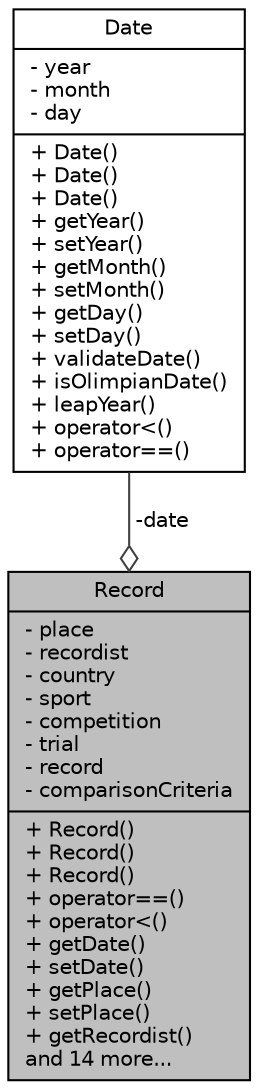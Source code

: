 digraph "Record"
{
 // LATEX_PDF_SIZE
  edge [fontname="Helvetica",fontsize="10",labelfontname="Helvetica",labelfontsize="10"];
  node [fontname="Helvetica",fontsize="10",shape=record];
  Node1 [label="{Record\n|- place\l- recordist\l- country\l- sport\l- competition\l- trial\l- record\l- comparisonCriteria\l|+ Record()\l+ Record()\l+ Record()\l+ operator==()\l+ operator\<()\l+ getDate()\l+ setDate()\l+ getPlace()\l+ setPlace()\l+ getRecordist()\land 14 more...\l}",height=0.2,width=0.4,color="black", fillcolor="grey75", style="filled", fontcolor="black",tooltip=" "];
  Node2 -> Node1 [color="grey25",fontsize="10",style="solid",label=" -date" ,arrowhead="odiamond",fontname="Helvetica"];
  Node2 [label="{Date\n|- year\l- month\l- day\l|+ Date()\l+ Date()\l+ Date()\l+ getYear()\l+ setYear()\l+ getMonth()\l+ setMonth()\l+ getDay()\l+ setDay()\l+ validateDate()\l+ isOlimpianDate()\l+ leapYear()\l+ operator\<()\l+ operator==()\l}",height=0.2,width=0.4,color="black", fillcolor="white", style="filled",URL="$class_date.html",tooltip=" "];
}
